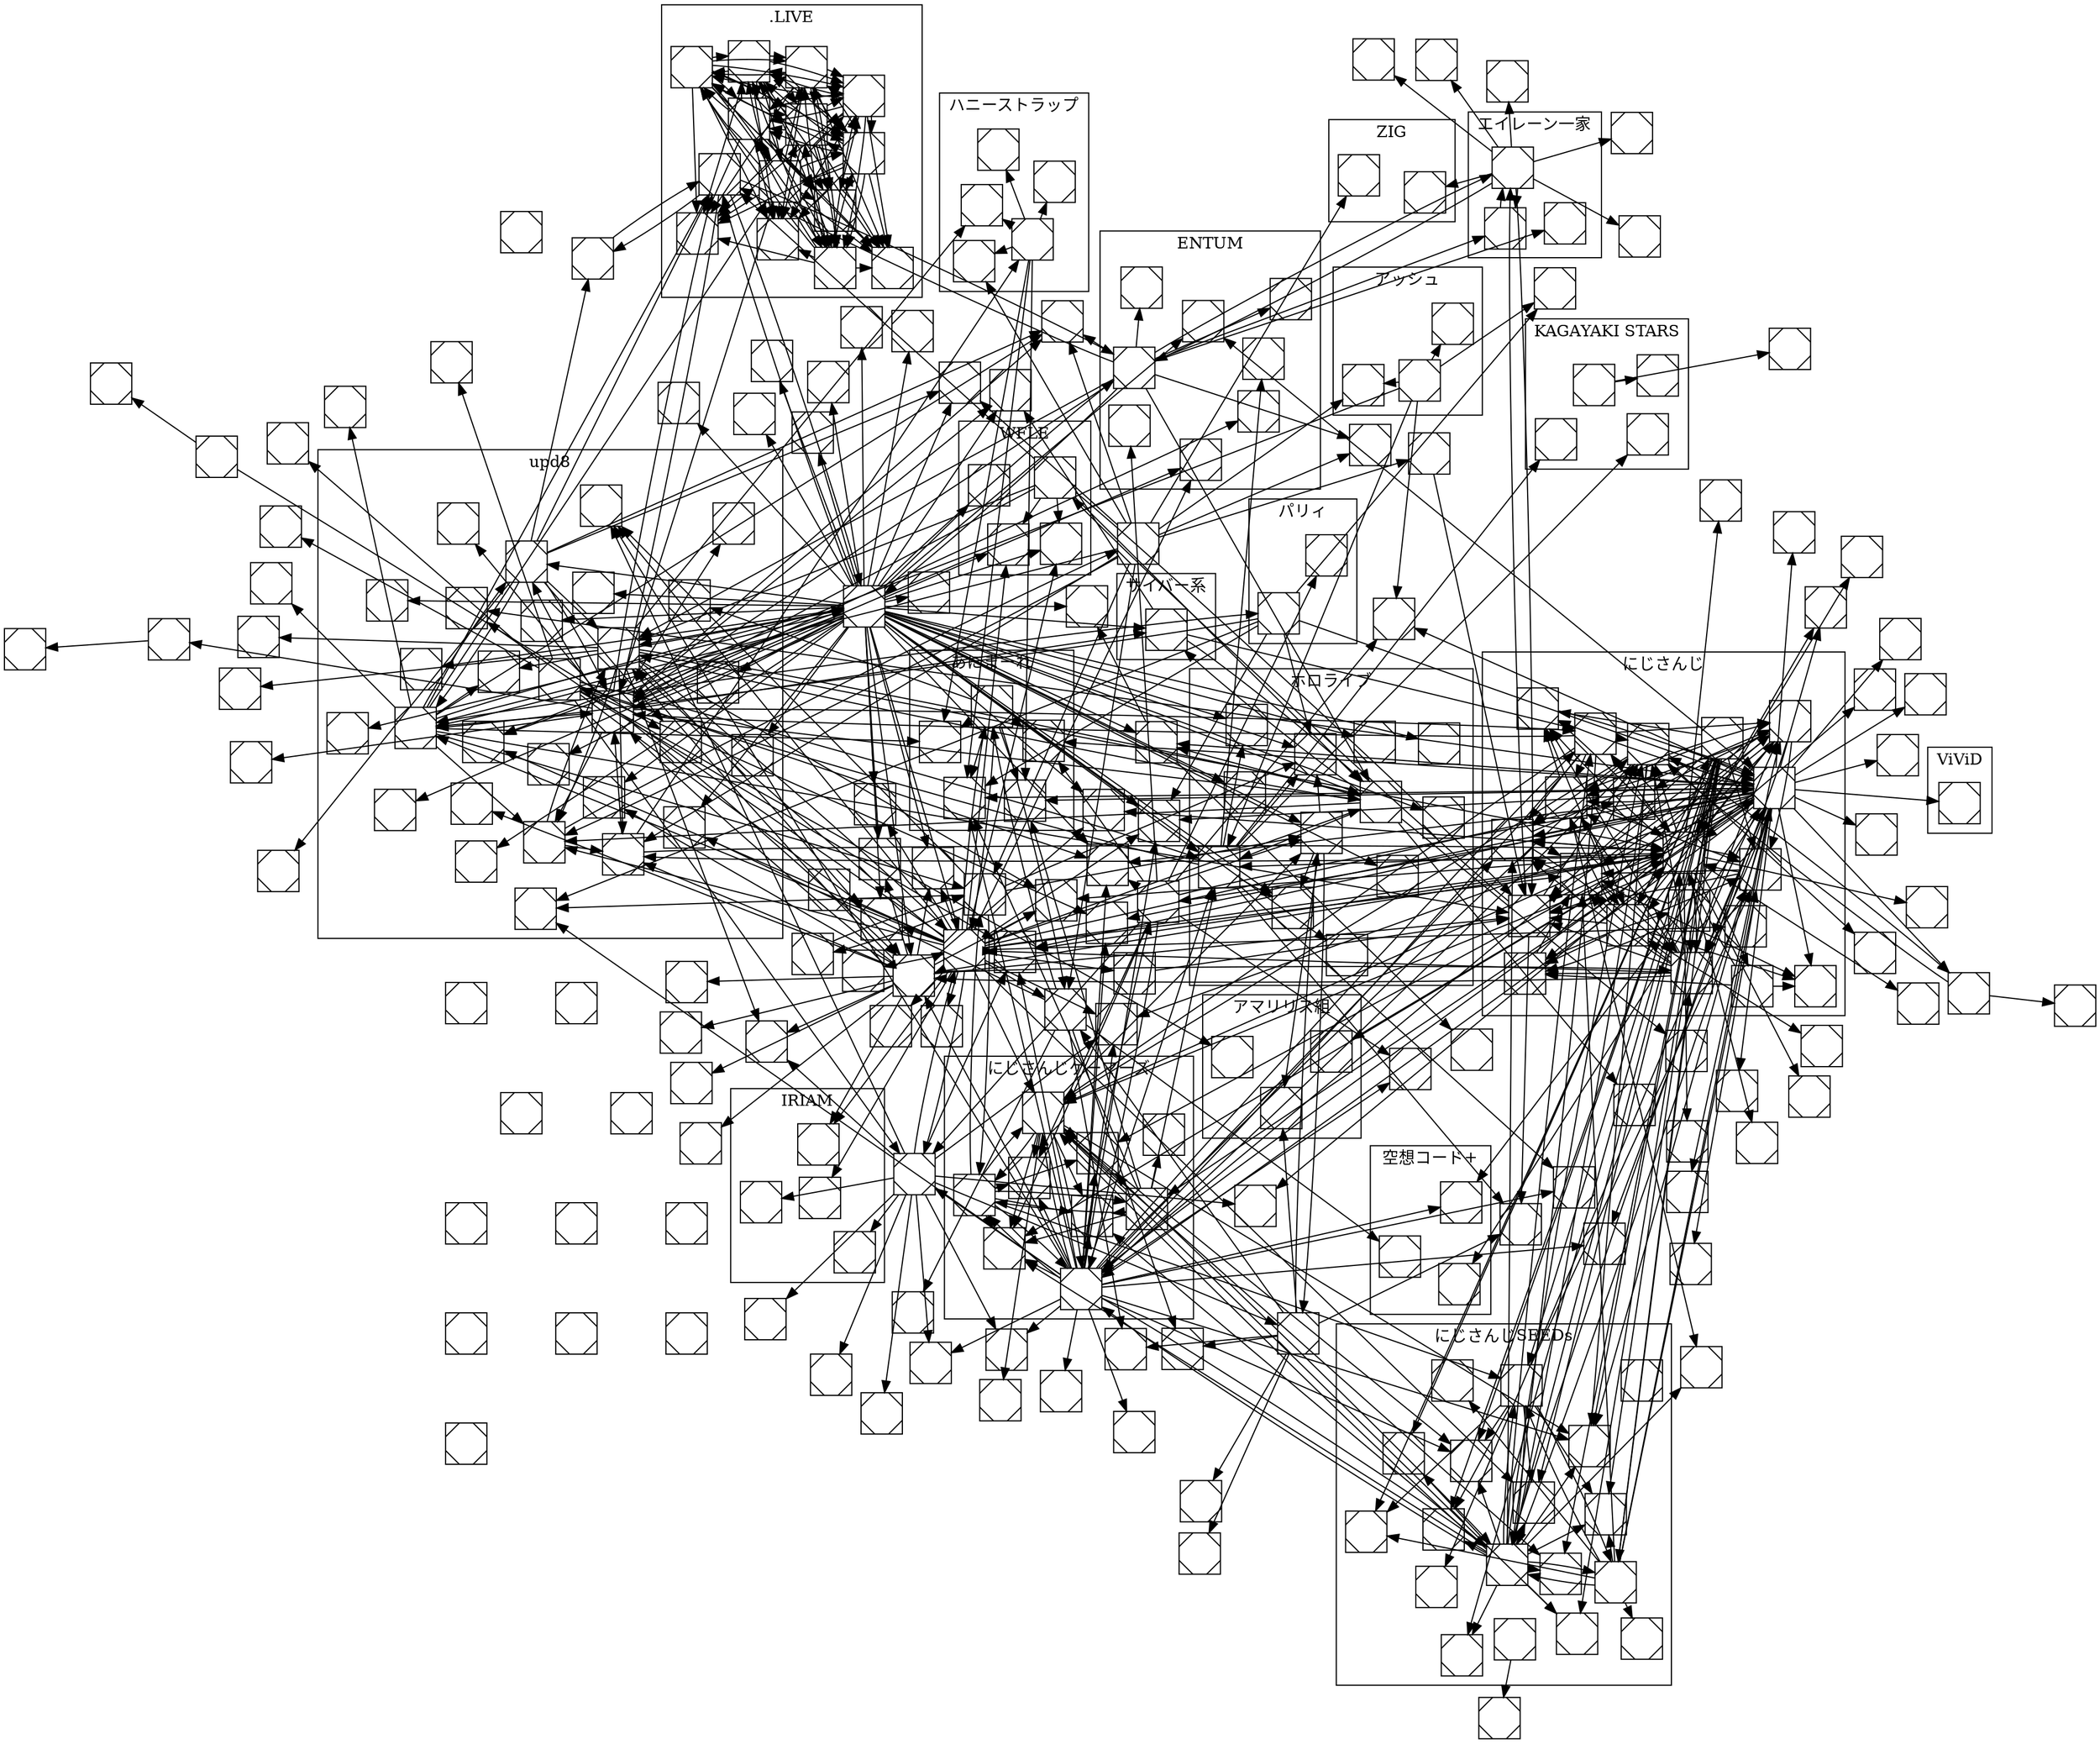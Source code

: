 digraph G {
  subgraph cluster5 {
    label="upd8";
    image="thumbnail/office/5.png";
    1[label="",image="thumbnail/1.jpg",shape="Msquare"];
    2[label="",image="thumbnail/2.jpg",shape="Msquare"];
    17[label="",image="thumbnail/17.jpg",shape="Msquare"];
    24[label="",image="thumbnail/24.jpg",shape="Msquare"];
    26[label="",image="thumbnail/26.jpg",shape="Msquare"];
    30[label="",image="thumbnail/30.jpg",shape="Msquare"];
    35[label="",image="thumbnail/35.jpg",shape="Msquare"];
    40[label="",image="thumbnail/40.jpg",shape="Msquare"];
    66[label="",image="thumbnail/66.jpg",shape="Msquare"];
    103[label="",image="thumbnail/103.jpg",shape="Msquare"];
    105[label="",image="thumbnail/105.jpg",shape="Msquare"];
    125[label="",image="thumbnail/125.jpg",shape="Msquare"];
    140[label="",image="thumbnail/140.jpg",shape="Msquare"];
    152[label="",image="thumbnail/152.jpg",shape="Msquare"];
    153[label="",image="thumbnail/153.jpg",shape="Msquare"];
    164[label="",image="thumbnail/164.jpg",shape="Msquare"];
    170[label="",image="thumbnail/170.jpg",shape="Msquare"];
    222[label="",image="thumbnail/222.jpg",shape="Msquare"];
    244[label="",image="thumbnail/244.jpg",shape="Msquare"];
    257[label="",image="thumbnail/257.jpg",shape="Msquare"];
    275[label="",image="thumbnail/275.jpg",shape="Msquare"];
    303[label="",image="thumbnail/303.jpg",shape="Msquare"];
    338[label="",image="thumbnail/338.jpg",shape="Msquare"];
    350[label="",image="thumbnail/350.jpg",shape="Msquare"];
    361[label="",image="thumbnail/361.jpg",shape="Msquare"];
    400[label="",image="thumbnail/400.jpg",shape="Msquare"];
    419[label="",image="thumbnail/419.jpg",shape="Msquare"];
    551[label="",image="thumbnail/551.jpg",shape="Msquare"];
    621[label="",image="thumbnail/621.jpg",shape="Msquare"];
  }
  subgraph cluster6 {
    label="ENTUM";
    image="thumbnail/office/6.png";
    4[label="",image="thumbnail/4.jpg",shape="Msquare"];
    6[label="",image="thumbnail/6.jpg",shape="Msquare"];
    99[label="",image="thumbnail/99.jpg",shape="Msquare"];
    112[label="",image="thumbnail/112.jpg",shape="Msquare"];
    149[label="",image="thumbnail/149.jpg",shape="Msquare"];
    195[label="",image="thumbnail/195.jpg",shape="Msquare"];
    240[label="",image="thumbnail/240.jpg",shape="Msquare"];
    332[label="",image="thumbnail/332.jpg",shape="Msquare"];
  }
  subgraph cluster7 {
    label=".LIVE";
    image="thumbnail/office/7.png";
    5[label="",image="thumbnail/5.jpg",shape="Msquare"];
    34[label="",image="thumbnail/34.jpg",shape="Msquare"];
    44[label="",image="thumbnail/44.jpg",shape="Msquare"];
    47[label="",image="thumbnail/47.jpg",shape="Msquare"];
    53[label="",image="thumbnail/53.jpg",shape="Msquare"];
    63[label="",image="thumbnail/63.jpg",shape="Msquare"];
    68[label="",image="thumbnail/68.jpg",shape="Msquare"];
    83[label="",image="thumbnail/83.jpg",shape="Msquare"];
    95[label="",image="thumbnail/95.jpg",shape="Msquare"];
    96[label="",image="thumbnail/96.jpg",shape="Msquare"];
    97[label="",image="thumbnail/97.jpg",shape="Msquare"];
    101[label="",image="thumbnail/101.jpg",shape="Msquare"];
    111[label="",image="thumbnail/111.jpg",shape="Msquare"];
    118[label="",image="thumbnail/118.jpg",shape="Msquare"];
  }
  subgraph cluster8 {
    label="エイレーン一家";
    image="thumbnail/office/8.png";
    7[label="",image="thumbnail/7.jpg",shape="Msquare"];
    25[label="",image="thumbnail/25.jpg",shape="Msquare"];
    70[label="",image="thumbnail/70.jpg",shape="Msquare"];
  }
  subgraph cluster9 {
    label="にじさんじ";
    image="thumbnail/office/9.png";
    8[label="",image="thumbnail/8.jpg",shape="Msquare"];
    15[label="",image="thumbnail/15.jpg",shape="Msquare"];
    21[label="",image="thumbnail/21.jpg",shape="Msquare"];
    27[label="",image="thumbnail/27.jpg",shape="Msquare"];
    31[label="",image="thumbnail/31.jpg",shape="Msquare"];
    32[label="",image="thumbnail/32.jpg",shape="Msquare"];
    37[label="",image="thumbnail/37.jpg",shape="Msquare"];
    38[label="",image="thumbnail/38.jpg",shape="Msquare"];
    39[label="",image="thumbnail/39.jpg",shape="Msquare"];
    48[label="",image="thumbnail/48.jpg",shape="Msquare"];
    49[label="",image="thumbnail/49.jpg",shape="Msquare"];
    57[label="",image="thumbnail/57.jpg",shape="Msquare"];
    62[label="",image="thumbnail/62.jpg",shape="Msquare"];
    64[label="",image="thumbnail/64.jpg",shape="Msquare"];
    71[label="",image="thumbnail/71.jpg",shape="Msquare"];
    81[label="",image="thumbnail/81.jpg",shape="Msquare"];
    84[label="",image="thumbnail/84.jpg",shape="Msquare"];
    88[label="",image="thumbnail/88.jpg",shape="Msquare"];
    114[label="",image="thumbnail/114.jpg",shape="Msquare"];
    278[label="",image="thumbnail/278.jpg",shape="Msquare"];
  }
  subgraph cluster10 {
    label="ホロライブ";
    image="thumbnail/office/10.png";
    12[label="",image="thumbnail/12.jpg",shape="Msquare"];
    46[label="",image="thumbnail/46.jpg",shape="Msquare"];
    65[label="",image="thumbnail/65.jpg",shape="Msquare"];
    156[label="",image="thumbnail/156.jpg",shape="Msquare"];
    188[label="",image="thumbnail/188.jpg",shape="Msquare"];
    193[label="",image="thumbnail/193.jpg",shape="Msquare"];
    215[label="",image="thumbnail/215.jpg",shape="Msquare"];
    229[label="",image="thumbnail/229.jpg",shape="Msquare"];
    235[label="",image="thumbnail/235.jpg",shape="Msquare"];
    250[label="",image="thumbnail/250.jpg",shape="Msquare"];
    255[label="",image="thumbnail/255.jpg",shape="Msquare"];
    387[label="",image="thumbnail/387.jpg",shape="Msquare"];
  }
  subgraph cluster11 {
    label="サイバー系";
    image="thumbnail/office/11.png";
    19[label="",image="thumbnail/19.jpg",shape="Msquare"];
  }
  subgraph cluster12 {
    label="アッシュ";
    image="thumbnail/office/12.png";
    23[label="",image="thumbnail/23.jpg",shape="Msquare"];
    217[label="",image="thumbnail/217.jpg",shape="Msquare"];
    236[label="",image="thumbnail/236.jpg",shape="Msquare"];
  }
  subgraph cluster14 {
    label="にじさんじSEEDs";
    image="thumbnail/office/14.png";
    55[label="",image="thumbnail/55.jpg",shape="Msquare"];
    85[label="",image="thumbnail/85.jpg",shape="Msquare"];
    87[label="",image="thumbnail/87.jpg",shape="Msquare"];
    92[label="",image="thumbnail/92.jpg",shape="Msquare"];
    94[label="",image="thumbnail/94.jpg",shape="Msquare"];
    124[label="",image="thumbnail/124.jpg",shape="Msquare"];
    147[label="",image="thumbnail/147.jpg",shape="Msquare"];
    150[label="",image="thumbnail/150.jpg",shape="Msquare"];
    151[label="",image="thumbnail/151.jpg",shape="Msquare"];
    158[label="",image="thumbnail/158.jpg",shape="Msquare"];
    175[label="",image="thumbnail/175.jpg",shape="Msquare"];
    183[label="",image="thumbnail/183.jpg",shape="Msquare"];
    204[label="",image="thumbnail/204.jpg",shape="Msquare"];
    206[label="",image="thumbnail/206.jpg",shape="Msquare"];
    219[label="",image="thumbnail/219.jpg",shape="Msquare"];
    226[label="",image="thumbnail/226.jpg",shape="Msquare"];
    299[label="",image="thumbnail/299.jpg",shape="Msquare"];
    379[label="",image="thumbnail/379.jpg",shape="Msquare"];
  }
  subgraph cluster13 {
    label="にじさんじゲーマーズ";
    image="thumbnail/office/13.png";
    58[label="",image="thumbnail/58.jpg",shape="Msquare"];
    59[label="",image="thumbnail/59.jpg",shape="Msquare"];
    74[label="",image="thumbnail/74.jpg",shape="Msquare"];
    80[label="",image="thumbnail/80.jpg",shape="Msquare"];
    100[label="",image="thumbnail/100.jpg",shape="Msquare"];
    107[label="",image="thumbnail/107.jpg",shape="Msquare"];
    117[label="",image="thumbnail/117.jpg",shape="Msquare"];
    122[label="",image="thumbnail/122.jpg",shape="Msquare"];
    176[label="",image="thumbnail/176.jpg",shape="Msquare"];
  }
  subgraph cluster15 {
    label="あにまーれ";
    image="thumbnail/office/15.png";
    67[label="",image="thumbnail/67.jpg",shape="Msquare"];
    123[label="",image="thumbnail/123.jpg",shape="Msquare"];
    165[label="",image="thumbnail/165.jpg",shape="Msquare"];
    179[label="",image="thumbnail/179.jpg",shape="Msquare"];
    181[label="",image="thumbnail/181.jpg",shape="Msquare"];
  }
  subgraph cluster16 {
    label="WFLE";
    image="thumbnail/office/16.png";
    69[label="",image="thumbnail/69.jpg",shape="Msquare"];
    130[label="",image="thumbnail/130.jpg",shape="Msquare"];
    135[label="",image="thumbnail/135.jpg",shape="Msquare"];
    615[label="",image="thumbnail/615.jpg",shape="Msquare"];
  }
  subgraph cluster19 {
    label="パリィ";
    image="thumbnail/office/19.png";
    76[label="",image="thumbnail/76.jpg",shape="Msquare"];
    281[label="",image="thumbnail/281.jpg",shape="Msquare"];
  }
  subgraph cluster18 {
    label="ハニーストラップ";
    image="thumbnail/office/18.png";
    89[label="",image="thumbnail/89.jpg",shape="Msquare"];
    136[label="",image="thumbnail/136.jpg",shape="Msquare"];
    138[label="",image="thumbnail/138.jpg",shape="Msquare"];
    186[label="",image="thumbnail/186.jpg",shape="Msquare"];
    200[label="",image="thumbnail/200.jpg",shape="Msquare"];
  }
  subgraph cluster21 {
    label="ZIG";
    image="thumbnail/office/21.png";
    121[label="",image="thumbnail/121.jpg",shape="Msquare"];
    826[label="",image="thumbnail/826.jpg",shape="Msquare"];
  }
  subgraph cluster23 {
    label="ViViD";
    image="thumbnail/office/23.png";
    133[label="",image="thumbnail/133.jpg",shape="Msquare"];
  }
  subgraph cluster17 {
    label="KAGAYAKI STARS";
    image="thumbnail/office/17.png";
    207[label="",image="thumbnail/207.jpg",shape="Msquare"];
    272[label="",image="thumbnail/272.jpg",shape="Msquare"];
    411[label="",image="thumbnail/411.jpg",shape="Msquare"];
    448[label="",image="thumbnail/448.jpg",shape="Msquare"];
  }
  subgraph cluster26 {
    label="IRIAM";
    image="thumbnail/office/26.png";
    209[label="",image="thumbnail/209.jpg",shape="Msquare"];
    351[label="",image="thumbnail/351.jpg",shape="Msquare"];
    368[label="",image="thumbnail/368.jpg",shape="Msquare"];
    415[label="",image="thumbnail/415.jpg",shape="Msquare"];
  }
  subgraph cluster27 {
    label="アマリリス組";
    image="thumbnail/office/27.png";
    264[label="",image="thumbnail/264.jpg",shape="Msquare"];
    283[label="",image="thumbnail/283.jpg",shape="Msquare"];
    407[label="",image="thumbnail/407.jpg",shape="Msquare"];
  }
  subgraph cluster28 {
    label="空想コード+";
    image="thumbnail/office/28.png";
    309[label="",image="thumbnail/309.jpg",shape="Msquare"];
    454[label="",image="thumbnail/454.jpg",shape="Msquare"];
    521[label="",image="thumbnail/521.jpg",shape="Msquare"];
  }
  layout="fdp";
  ranksep="10";
  3[label="",image="thumbnail/3.jpg",shape="Msquare"];
  9[label="",image="thumbnail/9.jpg",shape="Msquare"];
  10[label="",image="thumbnail/10.jpg",shape="Msquare"];
  11[label="",image="thumbnail/11.jpg",shape="Msquare"];
  13[label="",image="thumbnail/13.jpg",shape="Msquare"];
  14[label="",image="thumbnail/14.jpg",shape="Msquare"];
  16[label="",image="thumbnail/16.jpg",shape="Msquare"];
  18[label="",image="thumbnail/18.jpg",shape="Msquare"];
  20[label="",image="thumbnail/20.jpg",shape="Msquare"];
  22[label="",image="thumbnail/22.jpg",shape="Msquare"];
  28[label="",image="thumbnail/28.jpg",shape="Msquare"];
  29[label="",image="thumbnail/29.jpg",shape="Msquare"];
  33[label="",image="thumbnail/33.jpg",shape="Msquare"];
  36[label="",image="thumbnail/36.jpg",shape="Msquare"];
  41[label="",image="thumbnail/41.jpg",shape="Msquare"];
  42[label="",image="thumbnail/42.jpg",shape="Msquare"];
  43[label="",image="thumbnail/43.jpg",shape="Msquare"];
  45[label="",image="thumbnail/45.jpg",shape="Msquare"];
  50[label="",image="thumbnail/50.jpg",shape="Msquare"];
  51[label="",image="thumbnail/51.jpg",shape="Msquare"];
  52[label="",image="thumbnail/52.jpg",shape="Msquare"];
  54[label="",image="thumbnail/54.jpg",shape="Msquare"];
  56[label="",image="thumbnail/56.jpg",shape="Msquare"];
  60[label="",image="thumbnail/60.jpg",shape="Msquare"];
  61[label="",image="thumbnail/61.jpg",shape="Msquare"];
  72[label="",image="thumbnail/72.jpg",shape="Msquare"];
  73[label="",image="thumbnail/73.jpg",shape="Msquare"];
  75[label="",image="thumbnail/75.jpg",shape="Msquare"];
  77[label="",image="thumbnail/77.jpg",shape="Msquare"];
  78[label="",image="thumbnail/78.jpg",shape="Msquare"];
  79[label="",image="thumbnail/79.jpg",shape="Msquare"];
  82[label="",image="thumbnail/82.jpg",shape="Msquare"];
  86[label="",image="thumbnail/86.jpg",shape="Msquare"];
  90[label="",image="thumbnail/90.jpg",shape="Msquare"];
  91[label="",image="thumbnail/91.jpg",shape="Msquare"];
  93[label="",image="thumbnail/93.jpg",shape="Msquare"];
  108[label="",image="thumbnail/108.jpg",shape="Msquare"];
  115[label="",image="thumbnail/115.jpg",shape="Msquare"];
  128[label="",image="thumbnail/128.jpg",shape="Msquare"];
  131[label="",image="thumbnail/131.jpg",shape="Msquare"];
  134[label="",image="thumbnail/134.jpg",shape="Msquare"];
  144[label="",image="thumbnail/144.jpg",shape="Msquare"];
  146[label="",image="thumbnail/146.jpg",shape="Msquare"];
  148[label="",image="thumbnail/148.jpg",shape="Msquare"];
  157[label="",image="thumbnail/157.jpg",shape="Msquare"];
  161[label="",image="thumbnail/161.jpg",shape="Msquare"];
  163[label="",image="thumbnail/163.jpg",shape="Msquare"];
  166[label="",image="thumbnail/166.jpg",shape="Msquare"];
  174[label="",image="thumbnail/174.jpg",shape="Msquare"];
  184[label="",image="thumbnail/184.jpg",shape="Msquare"];
  185[label="",image="thumbnail/185.jpg",shape="Msquare"];
  190[label="",image="thumbnail/190.jpg",shape="Msquare"];
  191[label="",image="thumbnail/191.jpg",shape="Msquare"];
  192[label="",image="thumbnail/192.jpg",shape="Msquare"];
  194[label="",image="thumbnail/194.jpg",shape="Msquare"];
  198[label="",image="thumbnail/198.jpg",shape="Msquare"];
  212[label="",image="thumbnail/212.jpg",shape="Msquare"];
  223[label="",image="thumbnail/223.jpg",shape="Msquare"];
  233[label="",image="thumbnail/233.jpg",shape="Msquare"];
  234[label="",image="thumbnail/234.jpg",shape="Msquare"];
  241[label="",image="thumbnail/241.jpg",shape="Msquare"];
  248[label="",image="thumbnail/248.jpg",shape="Msquare"];
  254[label="",image="thumbnail/254.jpg",shape="Msquare"];
  258[label="",image="thumbnail/258.jpg",shape="Msquare"];
  270[label="",image="thumbnail/270.jpg",shape="Msquare"];
  271[label="",image="thumbnail/271.jpg",shape="Msquare"];
  277[label="",image="thumbnail/277.jpg",shape="Msquare"];
  287[label="",image="thumbnail/287.jpg",shape="Msquare"];
  292[label="",image="thumbnail/292.jpg",shape="Msquare"];
  294[label="",image="thumbnail/294.jpg",shape="Msquare"];
  297[label="",image="thumbnail/297.jpg",shape="Msquare"];
  306[label="",image="thumbnail/306.jpg",shape="Msquare"];
  310[label="",image="thumbnail/310.jpg",shape="Msquare"];
  311[label="",image="thumbnail/311.jpg",shape="Msquare"];
  315[label="",image="thumbnail/315.jpg",shape="Msquare"];
  330[label="",image="thumbnail/330.jpg",shape="Msquare"];
  333[label="",image="thumbnail/333.jpg",shape="Msquare"];
  343[label="",image="thumbnail/343.jpg",shape="Msquare"];
  344[label="",image="thumbnail/344.jpg",shape="Msquare"];
  376[label="",image="thumbnail/376.jpg",shape="Msquare"];
  378[label="",image="thumbnail/378.jpg",shape="Msquare"];
  382[label="",image="thumbnail/382.jpg",shape="Msquare"];
  385[label="",image="thumbnail/385.jpg",shape="Msquare"];
  388[label="",image="thumbnail/388.jpg",shape="Msquare"];
  397[label="",image="thumbnail/397.jpg",shape="Msquare"];
  402[label="",image="thumbnail/402.jpg",shape="Msquare"];
  406[label="",image="thumbnail/406.jpg",shape="Msquare"];
  425[label="",image="thumbnail/425.jpg",shape="Msquare"];
  427[label="",image="thumbnail/427.jpg",shape="Msquare"];
  428[label="",image="thumbnail/428.jpg",shape="Msquare"];
  429[label="",image="thumbnail/429.jpg",shape="Msquare"];
  431[label="",image="thumbnail/431.jpg",shape="Msquare"];
  432[label="",image="thumbnail/432.jpg",shape="Msquare"];
  457[label="",image="thumbnail/457.jpg",shape="Msquare"];
  492[label="",image="thumbnail/492.jpg",shape="Msquare"];
  496[label="",image="thumbnail/496.jpg",shape="Msquare"];
  505[label="",image="thumbnail/505.jpg",shape="Msquare"];
  507[label="",image="thumbnail/507.jpg",shape="Msquare"];
  517[label="",image="thumbnail/517.jpg",shape="Msquare"];
  559[label="",image="thumbnail/559.jpg",shape="Msquare"];
  560[label="",image="thumbnail/560.jpg",shape="Msquare"];
  573[label="",image="thumbnail/573.jpg",shape="Msquare"];
  588[label="",image="thumbnail/588.jpg",shape="Msquare"];
  592[label="",image="thumbnail/592.jpg",shape="Msquare"];
  598[label="",image="thumbnail/598.jpg",shape="Msquare"];
  625[label="",image="thumbnail/625.jpg",shape="Msquare"];
  671[label="",image="thumbnail/671.jpg",shape="Msquare"];
  687[label="",image="thumbnail/687.jpg",shape="Msquare"];
  709[label="",image="thumbnail/709.jpg",shape="Msquare"];
  736[label="",image="thumbnail/736.jpg",shape="Msquare"];
  760[label="",image="thumbnail/760.jpg",shape="Msquare"];
  770[label="",image="thumbnail/770.jpg",shape="Msquare"];
  776[label="",image="thumbnail/776.jpg",shape="Msquare"];
  797[label="",image="thumbnail/797.jpg",shape="Msquare"];
  839[label="",image="thumbnail/839.jpg",shape="Msquare"];
  902[label="",image="thumbnail/902.jpg",shape="Msquare"];
  915[label="",image="thumbnail/915.jpg",shape="Msquare"];
  966[label="",image="thumbnail/966.jpg",shape="Msquare"];
  1004[label="",image="thumbnail/1004.jpg",shape="Msquare"];
  1041[label="",image="thumbnail/1041.jpg",shape="Msquare"];
  1044[label="",image="thumbnail/1044.jpg",shape="Msquare"];
  1047[label="",image="thumbnail/1047.jpg",shape="Msquare"];
  1048[label="",image="thumbnail/1048.jpg",shape="Msquare"];
  1049[label="",image="thumbnail/1049.jpg",shape="Msquare"];
  1;
  2;
  5;
  34;
  19;
  17;
  12;
  27;
  99;
  152;
  6;
  66;
  4;
  30;
  332;
  195;
  7;
  70;
  25;
  826;
  8;
  15;
  21;
  69;
  244;
  419;
  24;
  303;
  156;
  215;
  250;
  170;
  229;
  149;
  193;
  65;
  235;
  222;
  338;
  350;
  615;
  164;
  125;
  188;
  135;
  255;
  400;
  621;
  46;
  103;
  361;
  257;
  387;
  130;
  74;
  140;
  26;
  58;
  92;
  71;
  49;
  124;
  59;
  40;
  31;
  84;
  39;
  48;
  62;
  37;
  64;
  23;
  217;
  236;
  179;
  76;
  57;
  121;
  136;
  67;
  309;
  138;
  88;
  95;
  97;
  53;
  111;
  83;
  63;
  68;
  96;
  47;
  118;
  101;
  44;
  35;
  407;
  81;
  38;
  114;
  89;
  368;
  153;
  181;
  80;
  240;
  122;
  281;
  264;
  275;
  209;
  32;
  278;
  151;
  55;
  219;
  299;
  379;
  158;
  94;
  176;
  100;
  226;
  206;
  147;
  165;
  454;
  183;
  175;
  204;
  411;
  272;
  112;
  105;
  123;
  551;
  283;
  133;
  107;
  150;
  521;
  351;
  415;
  85;
  186;
  200;
  117;
  207;
  448;
  1 -> 2;
  1 -> 5;
  1 -> 43;
  1 -> 34;
  1 -> 19;
  1 -> 17;
  1 -> 3;
  1 -> 12;
  1 -> 27;
  1 -> 13;
  1 -> 16;
  1 -> 18;
  1 -> 99;
  1 -> 152;
  1 -> 6;
  1 -> 66;
  1 -> 9;
  4 -> 10;
  4 -> 30;
  4 -> 332;
  4 -> 195;
  4 -> 5;
  4 -> 3;
  4 -> 7;
  4 -> 1;
  4 -> 12;
  4 -> 9;
  4 -> 70;
  4 -> 25;
  5 -> 1;
  5 -> 4;
  5 -> 41;
  5 -> 9;
  7 -> 826;
  7 -> 915;
  7 -> 1047;
  7 -> 1049;
  7 -> 1044;
  7 -> 1048;
  7 -> 70;
  7 -> 4;
  7 -> 8;
  8 -> 15;
  8 -> 21;
  8 -> 174;
  8 -> 69;
  8 -> 7;
  9 -> 185;
  9 -> 128;
  9 -> 244;
  9 -> 427;
  9 -> 144;
  9 -> 108;
  9 -> 5;
  9 -> 30;
  9 -> 4;
  9 -> 66;
  9 -> 419;
  9 -> 24;
  9 -> 19;
  9 -> 505;
  9 -> 303;
  9 -> 156;
  9 -> 51;
  9 -> 215;
  9 -> 250;
  9 -> 93;
  9 -> 16;
  9 -> 1;
  9 -> 170;
  9 -> 229;
  9 -> 517;
  9 -> 73;
  9 -> 492;
  9 -> 149;
  9 -> 193;
  9 -> 598;
  9 -> 65;
  9 -> 235;
  9 -> 222;
  9 -> 338;
  9 -> 350;
  9 -> 615;
  9 -> 164;
  9 -> 125;
  9 -> 188;
  9 -> 191;
  9 -> 135;
  9 -> 255;
  9 -> 400;
  9 -> 621;
  9 -> 46;
  9 -> 287;
  9 -> 103;
  9 -> 223;
  9 -> 43;
  9 -> 12;
  9 -> 361;
  9 -> 257;
  9 -> 212;
  9 -> 387;
  9 -> 130;
  9 -> 770;
  9 -> 270;
  9 -> 277;
  11 -> 74;
  11 -> 33;
  11 -> 140;
  11 -> 188;
  11 -> 46;
  11 -> 26;
  12 -> 115;
  12 -> 17;
  12 -> 30;
  12 -> 190;
  12 -> 65;
  12 -> 93;
  12 -> 19;
  15 -> 330;
  15 -> 58;
  15 -> 92;
  15 -> 71;
  15 -> 49;
  15 -> 124;
  15 -> 59;
  15 -> 78;
  17 -> 28;
  17 -> 30;
  17 -> 40;
  18 -> 192;
  19 -> 16;
  19 -> 27;
  19 -> 12;
  21 -> 31;
  21 -> 84;
  21 -> 254;
  21 -> 287;
  21 -> 40;
  21 -> 65;
  21 -> 15;
  21 -> 8;
  21 -> 39;
  21 -> 91;
  21 -> 48;
  21 -> 49;
  21 -> 161;
  21 -> 457;
  21 -> 592;
  21 -> 402;
  21 -> 760;
  21 -> 425;
  21 -> 902;
  21 -> 776;
  21 -> 709;
  21 -> 27;
  21 -> 62;
  21 -> 37;
  21 -> 388;
  21 -> 64;
  23 -> 378;
  23 -> 257;
  23 -> 163;
  23 -> 65;
  23 -> 217;
  23 -> 236;
  24 -> 17;
  24 -> 179;
  24 -> 11;
  24 -> 361;
  24 -> 66;
  24 -> 76;
  24 -> 134;
  24 -> 34;
  24 -> 3;
  24 -> 1;
  24 -> 8;
  24 -> 5;
  24 -> 79;
  24 -> 9;
  27 -> 58;
  27 -> 92;
  27 -> 15;
  27 -> 59;
  27 -> 1;
  27 -> 48;
  27 -> 49;
  27 -> 57;
  28 -> 17;
  28 -> 121;
  28 -> 11;
  28 -> 136;
  28 -> 10;
  28 -> 29;
  28 -> 40;
  28 -> 3;
  28 -> 236;
  28 -> 24;
  28 -> 191;
  28 -> 54;
  29 -> 67;
  29 -> 306;
  29 -> 292;
  29 -> 309;
  29 -> 222;
  29 -> 687;
  30 -> 17;
  30 -> 12;
  30 -> 138;
  30 -> 21;
  30 -> 40;
  30 -> 43;
  30 -> 51;
  30 -> 559;
  30 -> 385;
  30 -> 388;
  30 -> 397;
  31 -> 21;
  31 -> 88;
  31 -> 57;
  31 -> 8;
  33 -> 11;
  34 -> 95;
  34 -> 97;
  34 -> 53;
  34 -> 111;
  34 -> 83;
  34 -> 63;
  34 -> 68;
  34 -> 96;
  34 -> 47;
  34 -> 118;
  34 -> 101;
  34 -> 44;
  35 -> 407;
  35 -> 431;
  35 -> 65;
  35 -> 75;
  35 -> 311;
  35 -> 91;
  35 -> 128;
  35 -> 429;
  35 -> 198;
  35 -> 277;
  37 -> 15;
  37 -> 48;
  37 -> 88;
  37 -> 8;
  37 -> 31;
  37 -> 43;
  37 -> 51;
  37 -> 81;
  37 -> 71;
  37 -> 49;
  37 -> 21;
  37 -> 64;
  37 -> 57;
  37 -> 39;
  38 -> 81;
  38 -> 88;
  38 -> 37;
  39 -> 21;
  39 -> 81;
  39 -> 114;
  39 -> 88;
  39 -> 31;
  39 -> 57;
  39 -> 48;
  39 -> 671;
  39 -> 8;
  39 -> 64;
  40 -> 21;
  40 -> 1;
  40 -> 89;
  41 -> 5;
  43 -> 51;
  43 -> 368;
  43 -> 1;
  43 -> 625;
  43 -> 8;
  43 -> 131;
  43 -> 30;
  43 -> 153;
  43 -> 164;
  43 -> 385;
  43 -> 21;
  43 -> 310;
  43 -> 388;
  43 -> 382;
  43 -> 40;
  43 -> 223;
  43 -> 37;
  43 -> 287;
  43 -> 144;
  44 -> 95;
  44 -> 97;
  44 -> 53;
  44 -> 111;
  44 -> 83;
  44 -> 63;
  44 -> 68;
  44 -> 96;
  44 -> 47;
  44 -> 118;
  44 -> 101;
  45 -> 181;
  45 -> 80;
  45 -> 59;
  45 -> 240;
  45 -> 75;
  45 -> 128;
  45 -> 122;
  45 -> 148;
  45 -> 71;
  45 -> 163;
  45 -> 281;
  46 -> 188;
  46 -> 86;
  46 -> 264;
  46 -> 235;
  47 -> 53;
  47 -> 63;
  47 -> 68;
  47 -> 44;
  47 -> 95;
  47 -> 97;
  47 -> 111;
  47 -> 83;
  47 -> 96;
  47 -> 118;
  47 -> 101;
  48 -> 71;
  48 -> 64;
  48 -> 21;
  48 -> 57;
  48 -> 49;
  48 -> 428;
  48 -> 39;
  48 -> 31;
  49 -> 88;
  49 -> 57;
  49 -> 37;
  51 -> 223;
  51 -> 368;
  51 -> 43;
  51 -> 135;
  51 -> 130;
  51 -> 17;
  51 -> 29;
  51 -> 26;
  51 -> 30;
  51 -> 12;
  51 -> 21;
  51 -> 257;
  51 -> 333;
  51 -> 275;
  51 -> 344;
  51 -> 194;
  51 -> 277;
  51 -> 209;
  51 -> 496;
  51 -> 32;
  51 -> 388;
  51 -> 108;
  51 -> 88;
  51 -> 278;
  51 -> 58;
  51 -> 24;
  51 -> 91;
  51 -> 46;
  51 -> 212;
  51 -> 52;
  51 -> 67;
  51 -> 75;
  51 -> 151;
  51 -> 99;
  51 -> 146;
  52 -> 8;
  53 -> 96;
  53 -> 111;
  53 -> 95;
  53 -> 97;
  53 -> 83;
  53 -> 63;
  53 -> 68;
  53 -> 47;
  53 -> 118;
  53 -> 101;
  53 -> 44;
  54 -> 8;
  55 -> 219;
  55 -> 299;
  55 -> 379;
  55 -> 88;
  55 -> 31;
  55 -> 71;
  55 -> 37;
  55 -> 158;
  55 -> 92;
  55 -> 94;
  57 -> 37;
  57 -> 21;
  57 -> 8;
  57 -> 81;
  57 -> 31;
  57 -> 48;
  57 -> 32;
  57 -> 88;
  58 -> 839;
  58 -> 176;
  58 -> 122;
  58 -> 74;
  58 -> 92;
  58 -> 100;
  58 -> 21;
  58 -> 46;
  58 -> 59;
  58 -> 226;
  58 -> 206;
  58 -> 124;
  58 -> 147;
  58 -> 80;
  59 -> 45;
  59 -> 75;
  59 -> 128;
  59 -> 122;
  59 -> 148;
  59 -> 71;
  59 -> 43;
  59 -> 165;
  59 -> 454;
  59 -> 343;
  59 -> 166;
  59 -> 58;
  59 -> 80;
  59 -> 26;
  59 -> 124;
  59 -> 147;
  59 -> 15;
  59 -> 212;
  59 -> 92;
  59 -> 27;
  59 -> 315;
  59 -> 176;
  59 -> 100;
  59 -> 74;
  59 -> 49;
  59 -> 297;
  59 -> 140;
  59 -> 91;
  59 -> 248;
  59 -> 146;
  59 -> 507;
  59 -> 198;
  59 -> 88;
  59 -> 65;
  62 -> 8;
  62 -> 48;
  62 -> 31;
  62 -> 71;
  62 -> 21;
  62 -> 64;
  62 -> 39;
  62 -> 55;
  62 -> 151;
  62 -> 92;
  62 -> 226;
  62 -> 183;
  62 -> 158;
  62 -> 175;
  62 -> 219;
  62 -> 206;
  62 -> 204;
  62 -> 124;
  62 -> 147;
  62 -> 94;
  63 -> 34;
  63 -> 68;
  63 -> 96;
  63 -> 53;
  63 -> 95;
  63 -> 97;
  63 -> 111;
  63 -> 83;
  63 -> 47;
  63 -> 118;
  63 -> 101;
  63 -> 44;
  64 -> 21;
  64 -> 71;
  65 -> 174;
  65 -> 35;
  65 -> 156;
  65 -> 188;
  65 -> 297;
  65 -> 411;
  65 -> 272;
  65 -> 235;
  65 -> 112;
  66 -> 24;
  66 -> 1;
  66 -> 14;
  66 -> 5;
  66 -> 105;
  66 -> 191;
  66 -> 3;
  66 -> 41;
  66 -> 30;
  67 -> 179;
  67 -> 165;
  67 -> 181;
  67 -> 123;
  67 -> 551;
  67 -> 29;
  67 -> 51;
  68 -> 83;
  68 -> 34;
  68 -> 63;
  68 -> 96;
  68 -> 95;
  68 -> 97;
  68 -> 53;
  68 -> 111;
  68 -> 47;
  68 -> 118;
  68 -> 101;
  68 -> 44;
  69 -> 135;
  69 -> 130;
  69 -> 5;
  69 -> 30;
  69 -> 12;
  69 -> 1;
  69 -> 8;
  70 -> 7;
  71 -> 45;
  71 -> 432;
  71 -> 64;
  71 -> 275;
  71 -> 283;
  71 -> 233;
  71 -> 163;
  71 -> 122;
  71 -> 59;
  71 -> 48;
  71 -> 184;
  71 -> 21;
  71 -> 133;
  71 -> 146;
  71 -> 128;
  71 -> 176;
  71 -> 165;
  71 -> 107;
  71 -> 161;
  71 -> 181;
  71 -> 150;
  71 -> 123;
  71 -> 36;
  71 -> 212;
  71 -> 454;
  71 -> 343;
  71 -> 58;
  71 -> 92;
  71 -> 15;
  71 -> 49;
  71 -> 124;
  71 -> 271;
  71 -> 91;
  71 -> 88;
  71 -> 241;
  71 -> 521;
  71 -> 114;
  71 -> 37;
  71 -> 198;
  71 -> 93;
  71 -> 149;
  71 -> 560;
  71 -> 573;
  71 -> 78;
  74 -> 11;
  74 -> 58;
  74 -> 176;
  74 -> 122;
  74 -> 94;
  74 -> 107;
  74 -> 80;
  74 -> 100;
  74 -> 59;
  75 -> 51;
  75 -> 315;
  75 -> 86;
  75 -> 402;
  75 -> 351;
  75 -> 146;
  75 -> 415;
  75 -> 797;
  75 -> 26;
  75 -> 385;
  75 -> 248;
  75 -> 376;
  75 -> 91;
  75 -> 736;
  76 -> 165;
  76 -> 71;
  76 -> 212;
  76 -> 24;
  76 -> 188;
  76 -> 378;
  76 -> 140;
  77 -> 157;
  77 -> 105;
  78 -> 15;
  78 -> 966;
  81 -> 38;
  81 -> 57;
  81 -> 88;
  83 -> 68;
  83 -> 97;
  83 -> 95;
  83 -> 53;
  83 -> 111;
  83 -> 63;
  83 -> 96;
  83 -> 47;
  83 -> 118;
  83 -> 101;
  83 -> 44;
  84 -> 81;
  84 -> 21;
  84 -> 114;
  85 -> 588;
  86 -> 234;
  86 -> 306;
  86 -> 29;
  86 -> 174;
  86 -> 406;
  86 -> 292;
  86 -> 46;
  86 -> 264;
  88 -> 114;
  88 -> 57;
  88 -> 49;
  88 -> 15;
  88 -> 39;
  88 -> 37;
  89 -> 136;
  89 -> 186;
  89 -> 200;
  89 -> 138;
  89 -> 123;
  89 -> 179;
  89 -> 165;
  92 -> 58;
  92 -> 158;
  92 -> 122;
  92 -> 55;
  92 -> 94;
  92 -> 100;
  92 -> 124;
  92 -> 15;
  92 -> 59;
  92 -> 27;
  92 -> 151;
  92 -> 183;
  92 -> 175;
  92 -> 206;
  92 -> 428;
  92 -> 204;
  92 -> 226;
  92 -> 147;
  92 -> 71;
  92 -> 49;
  93 -> 258;
  93 -> 73;
  94 -> 158;
  94 -> 204;
  94 -> 147;
  94 -> 31;
  94 -> 219;
  94 -> 92;
  94 -> 55;
  94 -> 151;
  95 -> 97;
  95 -> 53;
  95 -> 111;
  95 -> 83;
  95 -> 63;
  95 -> 68;
  95 -> 96;
  95 -> 47;
  95 -> 118;
  95 -> 101;
  95 -> 44;
  96 -> 68;
  96 -> 44;
  96 -> 53;
  96 -> 34;
  96 -> 63;
  96 -> 95;
  96 -> 97;
  96 -> 111;
  96 -> 83;
  96 -> 47;
  96 -> 118;
  96 -> 101;
  107 -> 58;
  107 -> 176;
  107 -> 100;
  107 -> 122;
  107 -> 117;
  107 -> 74;
  107 -> 165;
  107 -> 65;
  107 -> 123;
  207 -> 294;
  207 -> 448;
}
